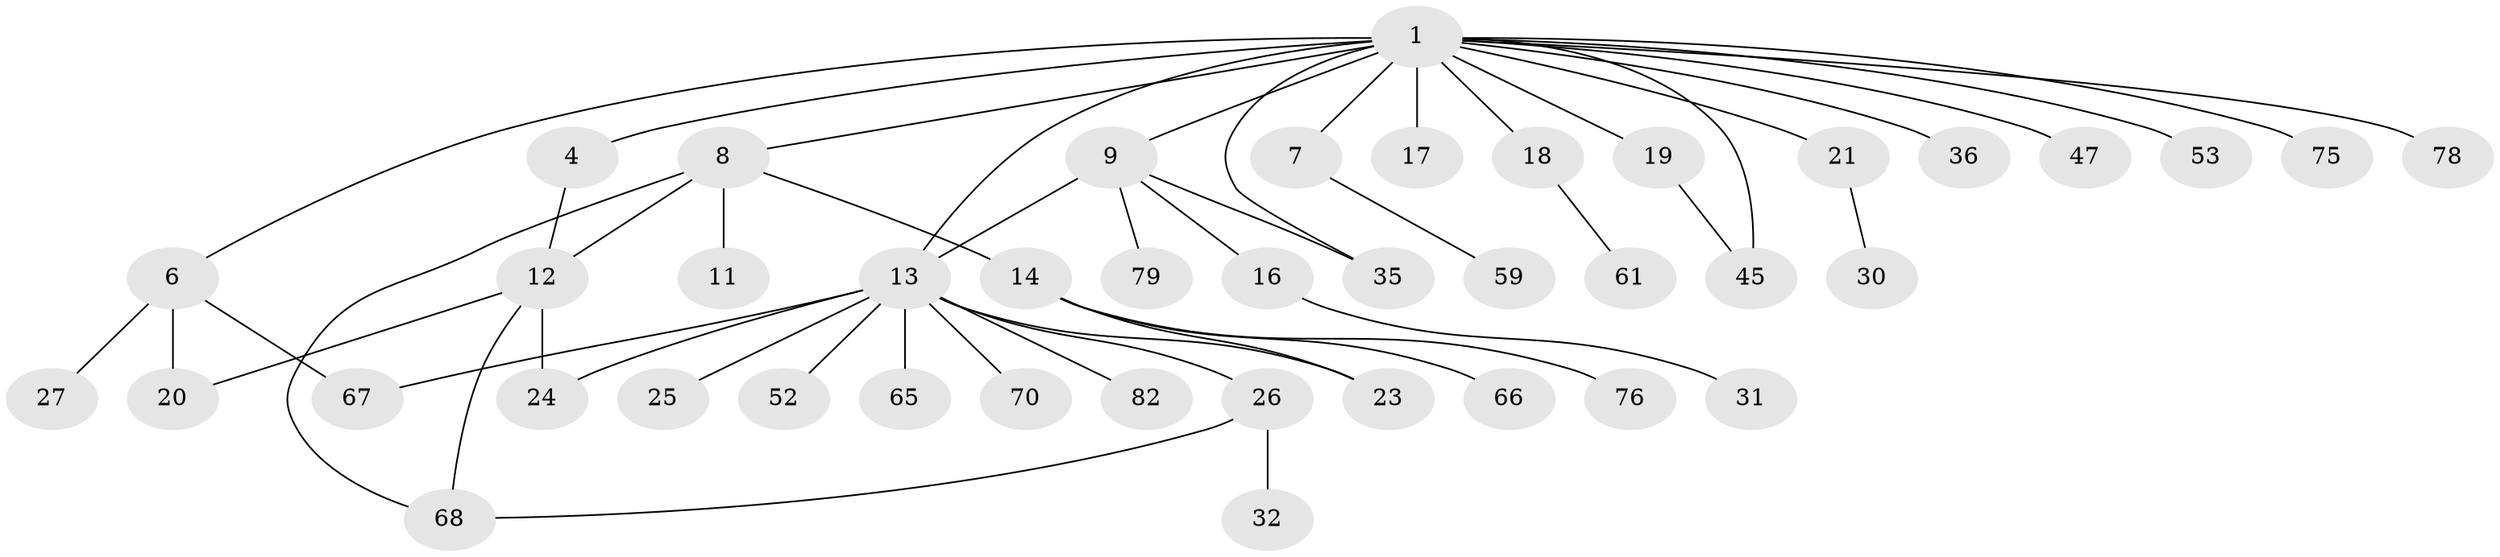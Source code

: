 // original degree distribution, {5: 0.058823529411764705, 15: 0.011764705882352941, 1: 0.49411764705882355, 2: 0.18823529411764706, 11: 0.011764705882352941, 3: 0.15294117647058825, 6: 0.023529411764705882, 4: 0.047058823529411764, 10: 0.011764705882352941}
// Generated by graph-tools (version 1.1) at 2025/14/03/09/25 04:14:23]
// undirected, 42 vertices, 51 edges
graph export_dot {
graph [start="1"]
  node [color=gray90,style=filled];
  1 [super="+2"];
  4;
  6 [super="+55+37"];
  7 [super="+34"];
  8 [super="+73"];
  9;
  11;
  12 [super="+48+54"];
  13 [super="+29+49+22"];
  14 [super="+74+15"];
  16;
  17;
  18 [super="+33+28"];
  19 [super="+69+42+83"];
  20;
  21 [super="+43"];
  23 [super="+72"];
  24 [super="+57"];
  25;
  26;
  27;
  30;
  31;
  32;
  35;
  36;
  45 [super="+50"];
  47 [super="+51+62"];
  52;
  53;
  59;
  61;
  65;
  66;
  67 [super="+80"];
  68;
  70;
  75;
  76;
  78;
  79;
  82;
  1 -- 6;
  1 -- 21;
  1 -- 45 [weight=2];
  1 -- 13 [weight=5];
  1 -- 4;
  1 -- 7;
  1 -- 8;
  1 -- 9;
  1 -- 75;
  1 -- 78;
  1 -- 17;
  1 -- 18 [weight=2];
  1 -- 19;
  1 -- 35;
  1 -- 36;
  1 -- 47;
  1 -- 53;
  4 -- 12;
  6 -- 27;
  6 -- 67;
  6 -- 20;
  7 -- 59;
  8 -- 11;
  8 -- 12;
  8 -- 14;
  8 -- 68;
  9 -- 16;
  9 -- 35;
  9 -- 79;
  9 -- 13;
  12 -- 20;
  12 -- 24;
  12 -- 68;
  13 -- 24;
  13 -- 65;
  13 -- 82;
  13 -- 52;
  13 -- 67;
  13 -- 70;
  13 -- 23;
  13 -- 25;
  13 -- 26;
  14 -- 23;
  14 -- 66;
  14 -- 76;
  16 -- 31;
  18 -- 61;
  19 -- 45;
  21 -- 30;
  26 -- 32;
  26 -- 68;
}

